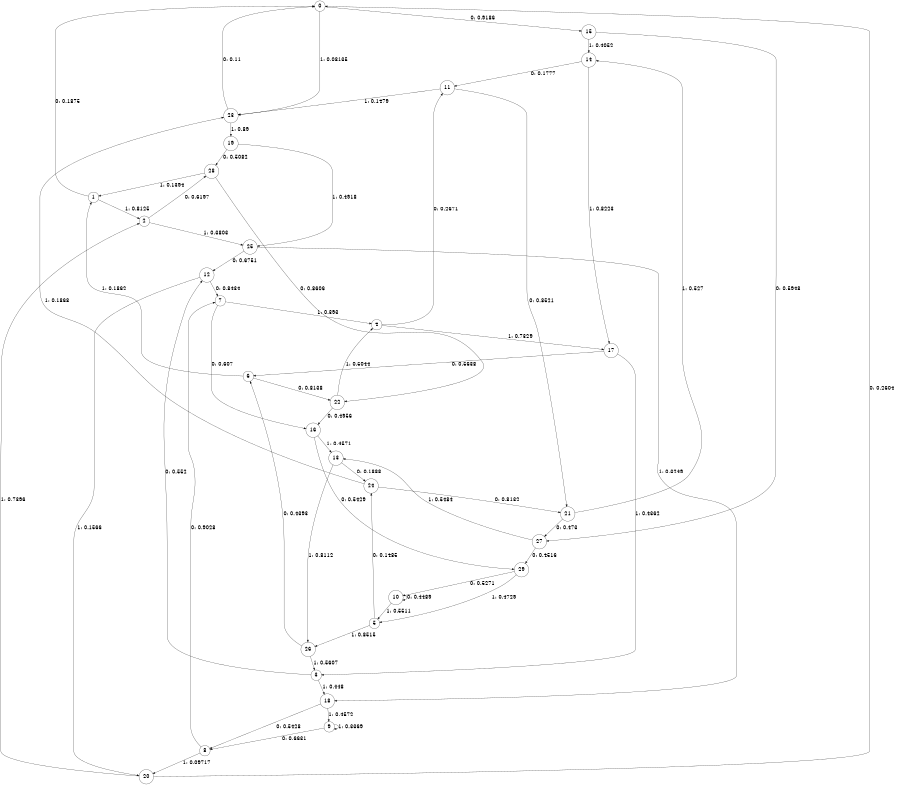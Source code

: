 digraph "ch10concat_phase3_L5" {
size = "6,8.5";
ratio = "fill";
node [shape = circle];
node [fontsize = 24];
edge [fontsize = 24];
0 -> 15 [label = "0: 0.9186   "];
0 -> 23 [label = "1: 0.08135  "];
1 -> 0 [label = "0: 0.1875   "];
1 -> 2 [label = "1: 0.8125   "];
2 -> 28 [label = "0: 0.6197   "];
2 -> 25 [label = "1: 0.3803   "];
3 -> 12 [label = "0: 0.552    "];
3 -> 18 [label = "1: 0.448    "];
4 -> 11 [label = "0: 0.2671   "];
4 -> 17 [label = "1: 0.7329   "];
5 -> 24 [label = "0: 0.1485   "];
5 -> 26 [label = "1: 0.8515   "];
6 -> 22 [label = "0: 0.8138   "];
6 -> 1 [label = "1: 0.1862   "];
7 -> 16 [label = "0: 0.607    "];
7 -> 4 [label = "1: 0.393    "];
8 -> 7 [label = "0: 0.9028   "];
8 -> 20 [label = "1: 0.09717  "];
9 -> 8 [label = "0: 0.6631   "];
9 -> 9 [label = "1: 0.3369   "];
10 -> 10 [label = "0: 0.4489   "];
10 -> 5 [label = "1: 0.5511   "];
11 -> 21 [label = "0: 0.8521   "];
11 -> 23 [label = "1: 0.1479   "];
12 -> 7 [label = "0: 0.8434   "];
12 -> 20 [label = "1: 0.1566   "];
13 -> 24 [label = "0: 0.1888   "];
13 -> 26 [label = "1: 0.8112   "];
14 -> 11 [label = "0: 0.1777   "];
14 -> 17 [label = "1: 0.8223   "];
15 -> 27 [label = "0: 0.5948   "];
15 -> 14 [label = "1: 0.4052   "];
16 -> 29 [label = "0: 0.5429   "];
16 -> 13 [label = "1: 0.4571   "];
17 -> 6 [label = "0: 0.5638   "];
17 -> 3 [label = "1: 0.4362   "];
18 -> 8 [label = "0: 0.5428   "];
18 -> 9 [label = "1: 0.4572   "];
19 -> 28 [label = "0: 0.5082   "];
19 -> 25 [label = "1: 0.4918   "];
20 -> 0 [label = "0: 0.2604   "];
20 -> 2 [label = "1: 0.7396   "];
21 -> 27 [label = "0: 0.473    "];
21 -> 14 [label = "1: 0.527    "];
22 -> 16 [label = "0: 0.4956   "];
22 -> 4 [label = "1: 0.5044   "];
23 -> 0 [label = "0: 0.11     "];
23 -> 19 [label = "1: 0.89     "];
24 -> 21 [label = "0: 0.8132   "];
24 -> 23 [label = "1: 0.1868   "];
25 -> 12 [label = "0: 0.6751   "];
25 -> 18 [label = "1: 0.3249   "];
26 -> 6 [label = "0: 0.4393   "];
26 -> 3 [label = "1: 0.5607   "];
27 -> 29 [label = "0: 0.4516   "];
27 -> 13 [label = "1: 0.5484   "];
28 -> 22 [label = "0: 0.8606   "];
28 -> 1 [label = "1: 0.1394   "];
29 -> 10 [label = "0: 0.5271   "];
29 -> 5 [label = "1: 0.4729   "];
}